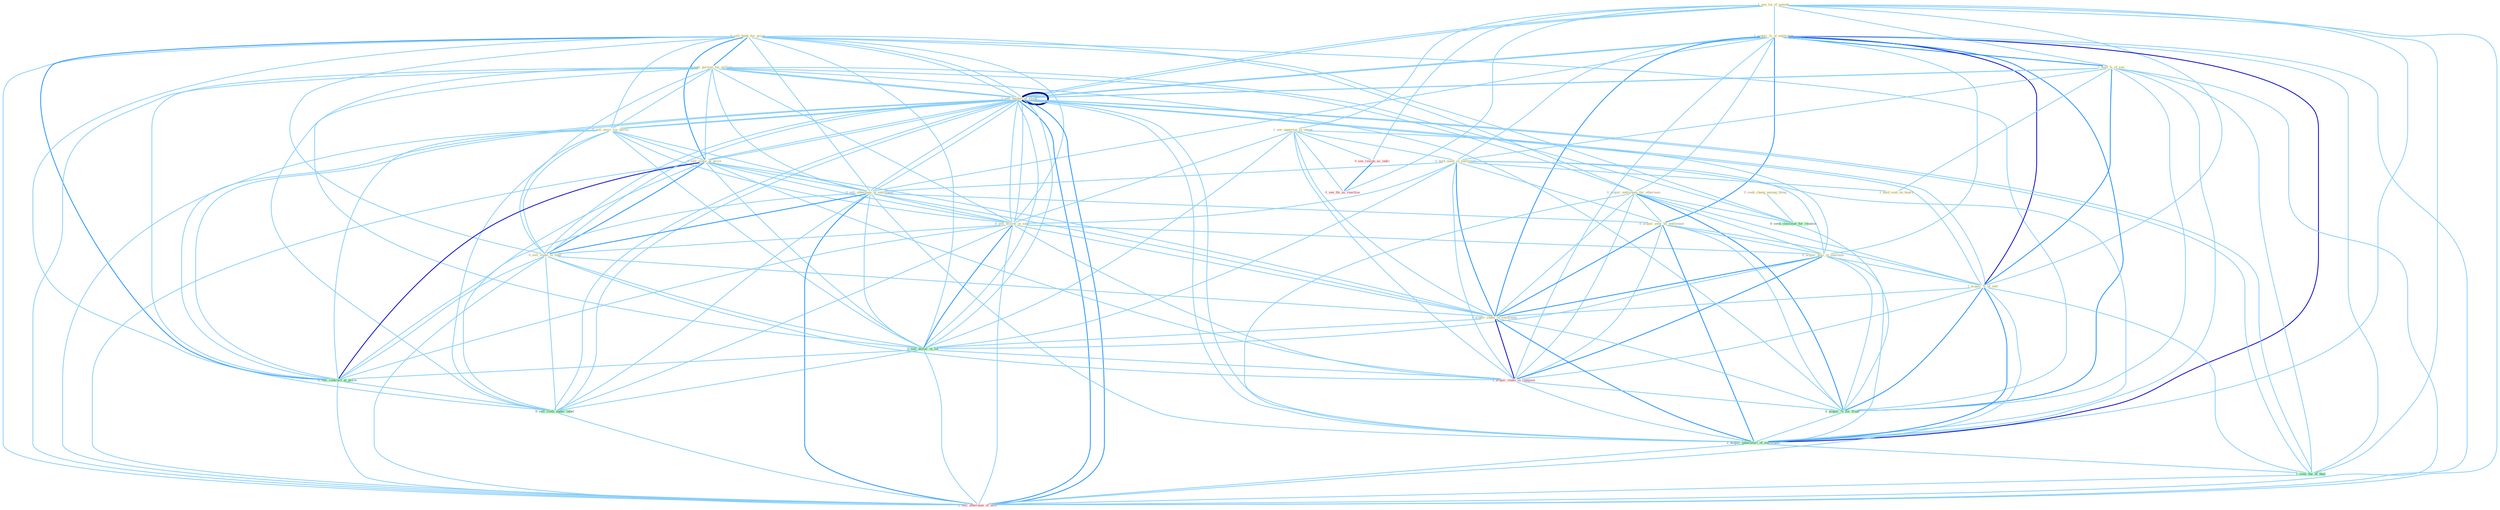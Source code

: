 Graph G{ 
    node
    [shape=polygon,style=filled,width=.5,height=.06,color="#BDFCC9",fixedsize=true,fontsize=4,
    fontcolor="#2f4f4f"];
    {node
    [color="#ffffe0", fontcolor="#8b7d6b"] "0_seek_chang_among_thing " "0_sell_bank_for_price " "1_see_lot_of_potenti " "1_acquir_%_of_entitynam " "0_sell_portion_for_million " "1_hold_%_of_yen " "1_sell_basket_of_stock " "0_sell_movi_via_servic " "1_see_opportun_in_integr " "0_sell_stake_at_price " "0_hold_meet_in_entitynam " "0_acquir_entitynam_for_othernum " "1_hold_seat_on_board " "0_sell_othernum_to_entitynam " "0_sell_billion_in_sale " "0_acquir_year_by_entitynam " "0_acquir_busi_in_yearnum " "1_acquir_%_of_unit " "0_sell_stake_to_fund " "1_acquir_stake_in_entitynam "}
{node [color="#fff0f5", fontcolor="#b22222"] "1_sell_basket_of_stock " "0_see_resign_as_indic " "1_acquir_stake_in_compani " "1_sell_othernum_of_offic " "0_see_thi_as_reaction "}
edge [color="#B0E2FF"];

	"0_seek_chang_among_thing " -- "0_seek_classmat_for_reunion " [w="1", color="#87cefa" ];
	"0_sell_bank_for_price " -- "0_sell_portion_for_million " [w="2", color="#1e90ff" , len=0.8];
	"0_sell_bank_for_price " -- "1_sell_basket_of_stock " [w="1", color="#87cefa" ];
	"0_sell_bank_for_price " -- "0_sell_movi_via_servic " [w="1", color="#87cefa" ];
	"0_sell_bank_for_price " -- "0_sell_stake_at_price " [w="2", color="#1e90ff" , len=0.8];
	"0_sell_bank_for_price " -- "0_acquir_entitynam_for_othernum " [w="1", color="#87cefa" ];
	"0_sell_bank_for_price " -- "0_sell_othernum_to_entitynam " [w="1", color="#87cefa" ];
	"0_sell_bank_for_price " -- "0_sell_billion_in_sale " [w="1", color="#87cefa" ];
	"0_sell_bank_for_price " -- "0_sell_stake_to_fund " [w="1", color="#87cefa" ];
	"0_sell_bank_for_price " -- "0_seek_classmat_for_reunion " [w="1", color="#87cefa" ];
	"0_sell_bank_for_price " -- "1_sell_basket_of_stock " [w="1", color="#87cefa" ];
	"0_sell_bank_for_price " -- "0_sell_dollar_in_lot " [w="1", color="#87cefa" ];
	"0_sell_bank_for_price " -- "0_acquir_%_for_franc " [w="1", color="#87cefa" ];
	"0_sell_bank_for_price " -- "0_sell_contract_at_price " [w="2", color="#1e90ff" , len=0.8];
	"0_sell_bank_for_price " -- "0_sell_cloth_under_label " [w="1", color="#87cefa" ];
	"0_sell_bank_for_price " -- "1_sell_othernum_of_offic " [w="1", color="#87cefa" ];
	"1_see_lot_of_potenti " -- "1_acquir_%_of_entitynam " [w="1", color="#87cefa" ];
	"1_see_lot_of_potenti " -- "1_hold_%_of_yen " [w="1", color="#87cefa" ];
	"1_see_lot_of_potenti " -- "1_sell_basket_of_stock " [w="1", color="#87cefa" ];
	"1_see_lot_of_potenti " -- "1_see_opportun_in_integr " [w="1", color="#87cefa" ];
	"1_see_lot_of_potenti " -- "1_acquir_%_of_unit " [w="1", color="#87cefa" ];
	"1_see_lot_of_potenti " -- "1_sell_basket_of_stock " [w="1", color="#87cefa" ];
	"1_see_lot_of_potenti " -- "0_see_resign_as_indic " [w="1", color="#87cefa" ];
	"1_see_lot_of_potenti " -- "1_acquir_laboratori_of_entitynam " [w="1", color="#87cefa" ];
	"1_see_lot_of_potenti " -- "1_seen_the_of_that " [w="1", color="#87cefa" ];
	"1_see_lot_of_potenti " -- "1_sell_othernum_of_offic " [w="1", color="#87cefa" ];
	"1_see_lot_of_potenti " -- "0_see_thi_as_reaction " [w="1", color="#87cefa" ];
	"1_acquir_%_of_entitynam " -- "1_hold_%_of_yen " [w="2", color="#1e90ff" , len=0.8];
	"1_acquir_%_of_entitynam " -- "1_sell_basket_of_stock " [w="1", color="#87cefa" ];
	"1_acquir_%_of_entitynam " -- "0_hold_meet_in_entitynam " [w="1", color="#87cefa" ];
	"1_acquir_%_of_entitynam " -- "0_acquir_entitynam_for_othernum " [w="1", color="#87cefa" ];
	"1_acquir_%_of_entitynam " -- "0_sell_othernum_to_entitynam " [w="1", color="#87cefa" ];
	"1_acquir_%_of_entitynam " -- "0_acquir_year_by_entitynam " [w="2", color="#1e90ff" , len=0.8];
	"1_acquir_%_of_entitynam " -- "0_acquir_busi_in_yearnum " [w="1", color="#87cefa" ];
	"1_acquir_%_of_entitynam " -- "1_acquir_%_of_unit " [w="3", color="#0000cd" , len=0.6];
	"1_acquir_%_of_entitynam " -- "1_acquir_stake_in_entitynam " [w="2", color="#1e90ff" , len=0.8];
	"1_acquir_%_of_entitynam " -- "1_sell_basket_of_stock " [w="1", color="#87cefa" ];
	"1_acquir_%_of_entitynam " -- "1_acquir_stake_in_compani " [w="1", color="#87cefa" ];
	"1_acquir_%_of_entitynam " -- "0_acquir_%_for_franc " [w="2", color="#1e90ff" , len=0.8];
	"1_acquir_%_of_entitynam " -- "1_acquir_laboratori_of_entitynam " [w="3", color="#0000cd" , len=0.6];
	"1_acquir_%_of_entitynam " -- "1_seen_the_of_that " [w="1", color="#87cefa" ];
	"1_acquir_%_of_entitynam " -- "1_sell_othernum_of_offic " [w="1", color="#87cefa" ];
	"0_sell_portion_for_million " -- "1_sell_basket_of_stock " [w="1", color="#87cefa" ];
	"0_sell_portion_for_million " -- "0_sell_movi_via_servic " [w="1", color="#87cefa" ];
	"0_sell_portion_for_million " -- "0_sell_stake_at_price " [w="1", color="#87cefa" ];
	"0_sell_portion_for_million " -- "0_acquir_entitynam_for_othernum " [w="1", color="#87cefa" ];
	"0_sell_portion_for_million " -- "0_sell_othernum_to_entitynam " [w="1", color="#87cefa" ];
	"0_sell_portion_for_million " -- "0_sell_billion_in_sale " [w="1", color="#87cefa" ];
	"0_sell_portion_for_million " -- "0_sell_stake_to_fund " [w="1", color="#87cefa" ];
	"0_sell_portion_for_million " -- "0_seek_classmat_for_reunion " [w="1", color="#87cefa" ];
	"0_sell_portion_for_million " -- "1_sell_basket_of_stock " [w="1", color="#87cefa" ];
	"0_sell_portion_for_million " -- "0_sell_dollar_in_lot " [w="1", color="#87cefa" ];
	"0_sell_portion_for_million " -- "0_acquir_%_for_franc " [w="1", color="#87cefa" ];
	"0_sell_portion_for_million " -- "0_sell_contract_at_price " [w="1", color="#87cefa" ];
	"0_sell_portion_for_million " -- "0_sell_cloth_under_label " [w="1", color="#87cefa" ];
	"0_sell_portion_for_million " -- "1_sell_othernum_of_offic " [w="1", color="#87cefa" ];
	"1_hold_%_of_yen " -- "1_sell_basket_of_stock " [w="1", color="#87cefa" ];
	"1_hold_%_of_yen " -- "0_hold_meet_in_entitynam " [w="1", color="#87cefa" ];
	"1_hold_%_of_yen " -- "1_hold_seat_on_board " [w="1", color="#87cefa" ];
	"1_hold_%_of_yen " -- "1_acquir_%_of_unit " [w="2", color="#1e90ff" , len=0.8];
	"1_hold_%_of_yen " -- "1_sell_basket_of_stock " [w="1", color="#87cefa" ];
	"1_hold_%_of_yen " -- "0_acquir_%_for_franc " [w="1", color="#87cefa" ];
	"1_hold_%_of_yen " -- "1_acquir_laboratori_of_entitynam " [w="1", color="#87cefa" ];
	"1_hold_%_of_yen " -- "1_seen_the_of_that " [w="1", color="#87cefa" ];
	"1_hold_%_of_yen " -- "1_sell_othernum_of_offic " [w="1", color="#87cefa" ];
	"1_sell_basket_of_stock " -- "0_sell_movi_via_servic " [w="1", color="#87cefa" ];
	"1_sell_basket_of_stock " -- "0_sell_stake_at_price " [w="1", color="#87cefa" ];
	"1_sell_basket_of_stock " -- "0_sell_othernum_to_entitynam " [w="1", color="#87cefa" ];
	"1_sell_basket_of_stock " -- "0_sell_billion_in_sale " [w="1", color="#87cefa" ];
	"1_sell_basket_of_stock " -- "1_acquir_%_of_unit " [w="1", color="#87cefa" ];
	"1_sell_basket_of_stock " -- "0_sell_stake_to_fund " [w="1", color="#87cefa" ];
	"1_sell_basket_of_stock " -- "1_sell_basket_of_stock " [w="4", style=bold, color="#000080", len=0.4];
	"1_sell_basket_of_stock " -- "0_sell_dollar_in_lot " [w="1", color="#87cefa" ];
	"1_sell_basket_of_stock " -- "0_sell_contract_at_price " [w="1", color="#87cefa" ];
	"1_sell_basket_of_stock " -- "1_acquir_laboratori_of_entitynam " [w="1", color="#87cefa" ];
	"1_sell_basket_of_stock " -- "0_sell_cloth_under_label " [w="1", color="#87cefa" ];
	"1_sell_basket_of_stock " -- "1_seen_the_of_that " [w="1", color="#87cefa" ];
	"1_sell_basket_of_stock " -- "1_sell_othernum_of_offic " [w="2", color="#1e90ff" , len=0.8];
	"0_sell_movi_via_servic " -- "0_sell_stake_at_price " [w="1", color="#87cefa" ];
	"0_sell_movi_via_servic " -- "0_sell_othernum_to_entitynam " [w="1", color="#87cefa" ];
	"0_sell_movi_via_servic " -- "0_sell_billion_in_sale " [w="1", color="#87cefa" ];
	"0_sell_movi_via_servic " -- "0_sell_stake_to_fund " [w="1", color="#87cefa" ];
	"0_sell_movi_via_servic " -- "1_sell_basket_of_stock " [w="1", color="#87cefa" ];
	"0_sell_movi_via_servic " -- "0_sell_dollar_in_lot " [w="1", color="#87cefa" ];
	"0_sell_movi_via_servic " -- "0_sell_contract_at_price " [w="1", color="#87cefa" ];
	"0_sell_movi_via_servic " -- "0_sell_cloth_under_label " [w="1", color="#87cefa" ];
	"0_sell_movi_via_servic " -- "1_sell_othernum_of_offic " [w="1", color="#87cefa" ];
	"1_see_opportun_in_integr " -- "0_hold_meet_in_entitynam " [w="1", color="#87cefa" ];
	"1_see_opportun_in_integr " -- "0_sell_billion_in_sale " [w="1", color="#87cefa" ];
	"1_see_opportun_in_integr " -- "0_acquir_busi_in_yearnum " [w="1", color="#87cefa" ];
	"1_see_opportun_in_integr " -- "1_acquir_stake_in_entitynam " [w="1", color="#87cefa" ];
	"1_see_opportun_in_integr " -- "0_sell_dollar_in_lot " [w="1", color="#87cefa" ];
	"1_see_opportun_in_integr " -- "0_see_resign_as_indic " [w="1", color="#87cefa" ];
	"1_see_opportun_in_integr " -- "1_acquir_stake_in_compani " [w="1", color="#87cefa" ];
	"1_see_opportun_in_integr " -- "0_see_thi_as_reaction " [w="1", color="#87cefa" ];
	"0_sell_stake_at_price " -- "0_sell_othernum_to_entitynam " [w="1", color="#87cefa" ];
	"0_sell_stake_at_price " -- "0_sell_billion_in_sale " [w="1", color="#87cefa" ];
	"0_sell_stake_at_price " -- "0_sell_stake_to_fund " [w="2", color="#1e90ff" , len=0.8];
	"0_sell_stake_at_price " -- "1_acquir_stake_in_entitynam " [w="1", color="#87cefa" ];
	"0_sell_stake_at_price " -- "1_sell_basket_of_stock " [w="1", color="#87cefa" ];
	"0_sell_stake_at_price " -- "0_sell_dollar_in_lot " [w="1", color="#87cefa" ];
	"0_sell_stake_at_price " -- "1_acquir_stake_in_compani " [w="1", color="#87cefa" ];
	"0_sell_stake_at_price " -- "0_sell_contract_at_price " [w="3", color="#0000cd" , len=0.6];
	"0_sell_stake_at_price " -- "0_sell_cloth_under_label " [w="1", color="#87cefa" ];
	"0_sell_stake_at_price " -- "1_sell_othernum_of_offic " [w="1", color="#87cefa" ];
	"0_hold_meet_in_entitynam " -- "1_hold_seat_on_board " [w="1", color="#87cefa" ];
	"0_hold_meet_in_entitynam " -- "0_sell_othernum_to_entitynam " [w="1", color="#87cefa" ];
	"0_hold_meet_in_entitynam " -- "0_sell_billion_in_sale " [w="1", color="#87cefa" ];
	"0_hold_meet_in_entitynam " -- "0_acquir_year_by_entitynam " [w="1", color="#87cefa" ];
	"0_hold_meet_in_entitynam " -- "0_acquir_busi_in_yearnum " [w="1", color="#87cefa" ];
	"0_hold_meet_in_entitynam " -- "1_acquir_stake_in_entitynam " [w="2", color="#1e90ff" , len=0.8];
	"0_hold_meet_in_entitynam " -- "0_sell_dollar_in_lot " [w="1", color="#87cefa" ];
	"0_hold_meet_in_entitynam " -- "1_acquir_stake_in_compani " [w="1", color="#87cefa" ];
	"0_hold_meet_in_entitynam " -- "1_acquir_laboratori_of_entitynam " [w="1", color="#87cefa" ];
	"0_acquir_entitynam_for_othernum " -- "0_acquir_year_by_entitynam " [w="1", color="#87cefa" ];
	"0_acquir_entitynam_for_othernum " -- "0_acquir_busi_in_yearnum " [w="1", color="#87cefa" ];
	"0_acquir_entitynam_for_othernum " -- "1_acquir_%_of_unit " [w="1", color="#87cefa" ];
	"0_acquir_entitynam_for_othernum " -- "1_acquir_stake_in_entitynam " [w="1", color="#87cefa" ];
	"0_acquir_entitynam_for_othernum " -- "0_seek_classmat_for_reunion " [w="1", color="#87cefa" ];
	"0_acquir_entitynam_for_othernum " -- "1_acquir_stake_in_compani " [w="1", color="#87cefa" ];
	"0_acquir_entitynam_for_othernum " -- "0_acquir_%_for_franc " [w="2", color="#1e90ff" , len=0.8];
	"0_acquir_entitynam_for_othernum " -- "1_acquir_laboratori_of_entitynam " [w="1", color="#87cefa" ];
	"0_sell_othernum_to_entitynam " -- "0_sell_billion_in_sale " [w="1", color="#87cefa" ];
	"0_sell_othernum_to_entitynam " -- "0_acquir_year_by_entitynam " [w="1", color="#87cefa" ];
	"0_sell_othernum_to_entitynam " -- "0_sell_stake_to_fund " [w="2", color="#1e90ff" , len=0.8];
	"0_sell_othernum_to_entitynam " -- "1_acquir_stake_in_entitynam " [w="1", color="#87cefa" ];
	"0_sell_othernum_to_entitynam " -- "1_sell_basket_of_stock " [w="1", color="#87cefa" ];
	"0_sell_othernum_to_entitynam " -- "0_sell_dollar_in_lot " [w="1", color="#87cefa" ];
	"0_sell_othernum_to_entitynam " -- "0_sell_contract_at_price " [w="1", color="#87cefa" ];
	"0_sell_othernum_to_entitynam " -- "1_acquir_laboratori_of_entitynam " [w="1", color="#87cefa" ];
	"0_sell_othernum_to_entitynam " -- "0_sell_cloth_under_label " [w="1", color="#87cefa" ];
	"0_sell_othernum_to_entitynam " -- "1_sell_othernum_of_offic " [w="2", color="#1e90ff" , len=0.8];
	"0_sell_billion_in_sale " -- "0_acquir_busi_in_yearnum " [w="1", color="#87cefa" ];
	"0_sell_billion_in_sale " -- "0_sell_stake_to_fund " [w="1", color="#87cefa" ];
	"0_sell_billion_in_sale " -- "1_acquir_stake_in_entitynam " [w="1", color="#87cefa" ];
	"0_sell_billion_in_sale " -- "1_sell_basket_of_stock " [w="1", color="#87cefa" ];
	"0_sell_billion_in_sale " -- "0_sell_dollar_in_lot " [w="2", color="#1e90ff" , len=0.8];
	"0_sell_billion_in_sale " -- "1_acquir_stake_in_compani " [w="1", color="#87cefa" ];
	"0_sell_billion_in_sale " -- "0_sell_contract_at_price " [w="1", color="#87cefa" ];
	"0_sell_billion_in_sale " -- "0_sell_cloth_under_label " [w="1", color="#87cefa" ];
	"0_sell_billion_in_sale " -- "1_sell_othernum_of_offic " [w="1", color="#87cefa" ];
	"0_acquir_year_by_entitynam " -- "0_acquir_busi_in_yearnum " [w="1", color="#87cefa" ];
	"0_acquir_year_by_entitynam " -- "1_acquir_%_of_unit " [w="1", color="#87cefa" ];
	"0_acquir_year_by_entitynam " -- "1_acquir_stake_in_entitynam " [w="2", color="#1e90ff" , len=0.8];
	"0_acquir_year_by_entitynam " -- "1_acquir_stake_in_compani " [w="1", color="#87cefa" ];
	"0_acquir_year_by_entitynam " -- "0_acquir_%_for_franc " [w="1", color="#87cefa" ];
	"0_acquir_year_by_entitynam " -- "1_acquir_laboratori_of_entitynam " [w="2", color="#1e90ff" , len=0.8];
	"0_acquir_busi_in_yearnum " -- "1_acquir_%_of_unit " [w="1", color="#87cefa" ];
	"0_acquir_busi_in_yearnum " -- "1_acquir_stake_in_entitynam " [w="2", color="#1e90ff" , len=0.8];
	"0_acquir_busi_in_yearnum " -- "0_sell_dollar_in_lot " [w="1", color="#87cefa" ];
	"0_acquir_busi_in_yearnum " -- "1_acquir_stake_in_compani " [w="2", color="#1e90ff" , len=0.8];
	"0_acquir_busi_in_yearnum " -- "0_acquir_%_for_franc " [w="1", color="#87cefa" ];
	"0_acquir_busi_in_yearnum " -- "1_acquir_laboratori_of_entitynam " [w="1", color="#87cefa" ];
	"1_acquir_%_of_unit " -- "1_acquir_stake_in_entitynam " [w="1", color="#87cefa" ];
	"1_acquir_%_of_unit " -- "1_sell_basket_of_stock " [w="1", color="#87cefa" ];
	"1_acquir_%_of_unit " -- "1_acquir_stake_in_compani " [w="1", color="#87cefa" ];
	"1_acquir_%_of_unit " -- "0_acquir_%_for_franc " [w="2", color="#1e90ff" , len=0.8];
	"1_acquir_%_of_unit " -- "1_acquir_laboratori_of_entitynam " [w="2", color="#1e90ff" , len=0.8];
	"1_acquir_%_of_unit " -- "1_seen_the_of_that " [w="1", color="#87cefa" ];
	"1_acquir_%_of_unit " -- "1_sell_othernum_of_offic " [w="1", color="#87cefa" ];
	"0_sell_stake_to_fund " -- "1_acquir_stake_in_entitynam " [w="1", color="#87cefa" ];
	"0_sell_stake_to_fund " -- "1_sell_basket_of_stock " [w="1", color="#87cefa" ];
	"0_sell_stake_to_fund " -- "0_sell_dollar_in_lot " [w="1", color="#87cefa" ];
	"0_sell_stake_to_fund " -- "1_acquir_stake_in_compani " [w="1", color="#87cefa" ];
	"0_sell_stake_to_fund " -- "0_sell_contract_at_price " [w="1", color="#87cefa" ];
	"0_sell_stake_to_fund " -- "0_sell_cloth_under_label " [w="1", color="#87cefa" ];
	"0_sell_stake_to_fund " -- "1_sell_othernum_of_offic " [w="1", color="#87cefa" ];
	"1_acquir_stake_in_entitynam " -- "0_sell_dollar_in_lot " [w="1", color="#87cefa" ];
	"1_acquir_stake_in_entitynam " -- "1_acquir_stake_in_compani " [w="3", color="#0000cd" , len=0.6];
	"1_acquir_stake_in_entitynam " -- "0_acquir_%_for_franc " [w="1", color="#87cefa" ];
	"1_acquir_stake_in_entitynam " -- "1_acquir_laboratori_of_entitynam " [w="2", color="#1e90ff" , len=0.8];
	"0_seek_classmat_for_reunion " -- "0_acquir_%_for_franc " [w="1", color="#87cefa" ];
	"1_sell_basket_of_stock " -- "0_sell_dollar_in_lot " [w="1", color="#87cefa" ];
	"1_sell_basket_of_stock " -- "0_sell_contract_at_price " [w="1", color="#87cefa" ];
	"1_sell_basket_of_stock " -- "1_acquir_laboratori_of_entitynam " [w="1", color="#87cefa" ];
	"1_sell_basket_of_stock " -- "0_sell_cloth_under_label " [w="1", color="#87cefa" ];
	"1_sell_basket_of_stock " -- "1_seen_the_of_that " [w="1", color="#87cefa" ];
	"1_sell_basket_of_stock " -- "1_sell_othernum_of_offic " [w="2", color="#1e90ff" , len=0.8];
	"0_sell_dollar_in_lot " -- "1_acquir_stake_in_compani " [w="1", color="#87cefa" ];
	"0_sell_dollar_in_lot " -- "0_sell_contract_at_price " [w="1", color="#87cefa" ];
	"0_sell_dollar_in_lot " -- "0_sell_cloth_under_label " [w="1", color="#87cefa" ];
	"0_sell_dollar_in_lot " -- "1_sell_othernum_of_offic " [w="1", color="#87cefa" ];
	"0_see_resign_as_indic " -- "0_see_thi_as_reaction " [w="2", color="#1e90ff" , len=0.8];
	"1_acquir_stake_in_compani " -- "0_acquir_%_for_franc " [w="1", color="#87cefa" ];
	"1_acquir_stake_in_compani " -- "1_acquir_laboratori_of_entitynam " [w="1", color="#87cefa" ];
	"0_acquir_%_for_franc " -- "1_acquir_laboratori_of_entitynam " [w="1", color="#87cefa" ];
	"0_sell_contract_at_price " -- "0_sell_cloth_under_label " [w="1", color="#87cefa" ];
	"0_sell_contract_at_price " -- "1_sell_othernum_of_offic " [w="1", color="#87cefa" ];
	"1_acquir_laboratori_of_entitynam " -- "1_seen_the_of_that " [w="1", color="#87cefa" ];
	"1_acquir_laboratori_of_entitynam " -- "1_sell_othernum_of_offic " [w="1", color="#87cefa" ];
	"0_sell_cloth_under_label " -- "1_sell_othernum_of_offic " [w="1", color="#87cefa" ];
	"1_seen_the_of_that " -- "1_sell_othernum_of_offic " [w="1", color="#87cefa" ];
}